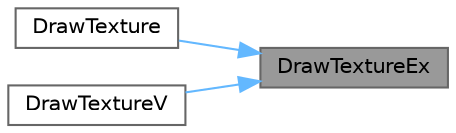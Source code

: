 digraph "DrawTextureEx"
{
 // LATEX_PDF_SIZE
  bgcolor="transparent";
  edge [fontname=Helvetica,fontsize=10,labelfontname=Helvetica,labelfontsize=10];
  node [fontname=Helvetica,fontsize=10,shape=box,height=0.2,width=0.4];
  rankdir="RL";
  Node1 [id="Node000001",label="DrawTextureEx",height=0.2,width=0.4,color="gray40", fillcolor="grey60", style="filled", fontcolor="black",tooltip=" "];
  Node1 -> Node2 [id="edge5_Node000001_Node000002",dir="back",color="steelblue1",style="solid",tooltip=" "];
  Node2 [id="Node000002",label="DrawTexture",height=0.2,width=0.4,color="grey40", fillcolor="white", style="filled",URL="$_classes_2lib_2rtextures_8c.html#a80e5f0e9b716c8b62a3cb06cf00cf774",tooltip=" "];
  Node1 -> Node3 [id="edge6_Node000001_Node000003",dir="back",color="steelblue1",style="solid",tooltip=" "];
  Node3 [id="Node000003",label="DrawTextureV",height=0.2,width=0.4,color="grey40", fillcolor="white", style="filled",URL="$_classes_2lib_2rtextures_8c.html#a92e151403bd507d28bff274fd3fc0df3",tooltip=" "];
}
